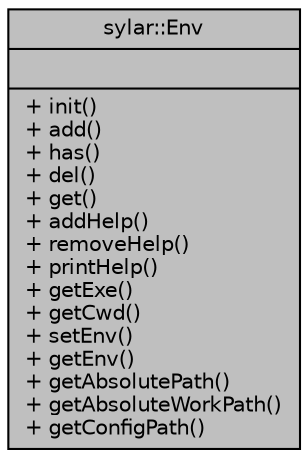 digraph "sylar::Env"
{
 // LATEX_PDF_SIZE
  edge [fontname="Helvetica",fontsize="10",labelfontname="Helvetica",labelfontsize="10"];
  node [fontname="Helvetica",fontsize="10",shape=record];
  Node1 [label="{sylar::Env\n||+ init()\l+ add()\l+ has()\l+ del()\l+ get()\l+ addHelp()\l+ removeHelp()\l+ printHelp()\l+ getExe()\l+ getCwd()\l+ setEnv()\l+ getEnv()\l+ getAbsolutePath()\l+ getAbsoluteWorkPath()\l+ getConfigPath()\l}",height=0.2,width=0.4,color="black", fillcolor="grey75", style="filled", fontcolor="black",tooltip=" "];
}
